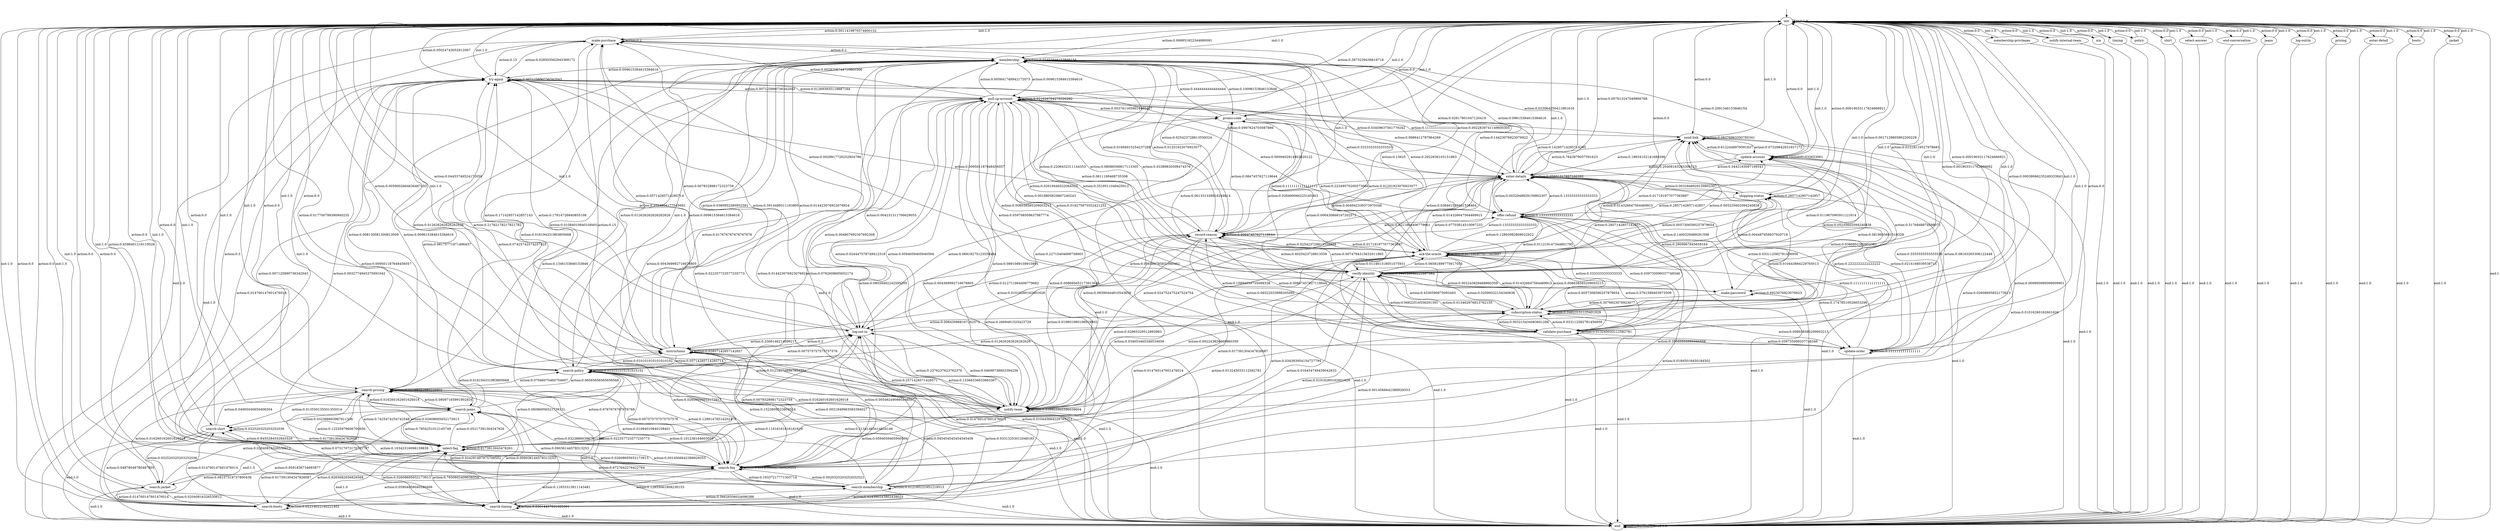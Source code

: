 digraph learned_mdp {
s0 [label="init"];
s1 [label="make-purchase"];
s2 [label="search-pricing"];
s3 [label="membership"];
s4 [label="search-boots"];
s5 [label="membership-privileges"];
s6 [label="try-again"];
s7 [label="record-reason"];
s8 [label="notify-team"];
s9 [label="log-out-in"];
s10 [label="offer-refund"];
s11 [label="update-account"];
s12 [label="subscription-status"];
s13 [label="notify-internal-team"];
s14 [label="n/a"];
s15 [label="search-timing"];
s16 [label="validate-purchase"];
s17 [label="timing"];
s18 [label="policy"];
s19 [label="search-jacket"];
s20 [label="select-faq"];
s21 [label="search-faq"];
s22 [label="shirt"];
s23 [label="verify-identity"];
s24 [label="instructions"];
s25 [label="select-answer"];
s26 [label="enter-details"];
s27 [label="ask-the-oracle"];
s28 [label="end-conversation"];
s29 [label="jeans"];
s30 [label="log-out/in"];
s31 [label="make-password"];
s32 [label="update-order"];
s33 [label="search-shirt"];
s34 [label="promo-code"];
s35 [label="pricing"];
s36 [label="send-link"];
s37 [label="enter-detail"];
s38 [label="shipping-status"];
s39 [label="search-jeans"];
s40 [label="pull-up-account"];
s41 [label="boots"];
s42 [label="search-policy"];
s43 [label="jacket"];
s44 [label="search-membership"];
s45 [label="end"];
s0 -> s0  [label="init:1.0"];
s0 -> s1  [label="action:0.0011419870574800152"];
s0 -> s2  [label="action:0.0"];
s0 -> s3  [label="action:0.006851922344880091"];
s0 -> s4  [label="action:0.0"];
s0 -> s5  [label="action:0.0"];
s0 -> s6  [label="action:0.05024743052912067"];
s0 -> s7  [label="action:0.0022839741149600305"];
s0 -> s8  [label="action:0.017700799390940235"];
s0 -> s9  [label="action:0.04453749524172059"];
s0 -> s10  [label="action:0.0"];
s0 -> s11  [label="action:0.0"];
s0 -> s12  [label="action:0.001903311762466692"];
s0 -> s13  [label="action:0.0"];
s0 -> s14  [label="action:0.0"];
s0 -> s15  [label="action:0.0"];
s0 -> s16  [label="action:0.00038066235249333843"];
s0 -> s17  [label="action:0.0"];
s0 -> s18  [label="action:0.0"];
s0 -> s19  [label="action:0.0"];
s0 -> s20  [label="action:0.0"];
s0 -> s21  [label="action:0.4598401218119528"];
s0 -> s22  [label="action:0.0"];
s0 -> s23  [label="action:0.01218119527978683"];
s0 -> s24  [label="action:0.0059002664636467455"];
s0 -> s25  [label="action:0.0"];
s0 -> s26  [label="action:0.007613247049866768"];
s0 -> s27  [label="action:0.0017129805862200228"];
s0 -> s28  [label="action:0.0"];
s0 -> s29  [label="action:0.0"];
s0 -> s30  [label="action:0.0"];
s0 -> s31  [label="action:0.00019033117624666921"];
s0 -> s32  [label="action:0.0"];
s0 -> s33  [label="action:0.0"];
s0 -> s34  [label="action:0.0"];
s0 -> s35  [label="action:0.0"];
s0 -> s36  [label="action:0.0"];
s0 -> s37  [label="action:0.0"];
s0 -> s38  [label="action:0.00019033117624666921"];
s0 -> s39  [label="action:0.0"];
s0 -> s40  [label="action:0.3873239436619718"];
s0 -> s41  [label="action:0.0"];
s0 -> s42  [label="action:0.0"];
s0 -> s43  [label="action:0.0"];
s0 -> s44  [label="action:0.0"];
s0 -> s45  [label="end:1"];
s1 -> s0  [label="init:1.0"];
s1 -> s1  [label="action:0.2"];
s1 -> s3  [label="action:0.2"];
s1 -> s6  [label="action:0.15"];
s1 -> s8  [label="action:0.15"];
s1 -> s21  [label="action:0.3"];
s1 -> s45 [label="end:1.0"];
s2 -> s0  [label="init:1.0"];
s2 -> s2  [label="action:0.02168021680216802"];
s2 -> s3  [label="action:0.01084010840108401"];
s2 -> s6  [label="action:0.008130081300813009"];
s2 -> s8  [label="action:0.016260162601626018"];
s2 -> s15  [label="action:0.07317073170731707"];
s2 -> s19  [label="action:0.016260162601626018"];
s2 -> s20  [label="action:0.7425474254742548"];
s2 -> s21  [label="action:0.01084010840108401"];
s2 -> s33  [label="action:0.013550135501355014"];
s2 -> s39  [label="action:0.016260162601626018"];
s2 -> s42  [label="action:0.07046070460704607"];
s2 -> s45 [label="end:1.0"];
s3 -> s0  [label="init:1.0"];
s3 -> s3  [label="action:0.02403846153846154"];
s3 -> s6  [label="action:0.009615384615384616"];
s3 -> s7  [label="action:0.01201923076923077"];
s3 -> s8  [label="action:0.004807692307692308"];
s3 -> s10  [label="action:0.14423076923076922"];
s3 -> s11  [label="action:0.2091346153846154"];
s3 -> s12  [label="action:0.01201923076923077"];
s3 -> s21  [label="action:0.1346153846153846"];
s3 -> s24  [label="action:0.014423076923076924"];
s3 -> s26  [label="action:0.09615384615384616"];
s3 -> s27  [label="action:0.15625"];
s3 -> s32  [label="action:0.038461538461538464"];
s3 -> s34  [label="action:0.10096153846153846"];
s3 -> s39  [label="action:0.009615384615384616"];
s3 -> s40  [label="action:0.009615384615384616"];
s3 -> s42  [label="action:0.009615384615384616"];
s3 -> s44  [label="action:0.014423076923076924"];
s3 -> s45 [label="end:1.0"];
s4 -> s0  [label="init:1.0"];
s4 -> s4  [label="action:0.02214022140221402"];
s4 -> s6  [label="action:0.014760147601476014"];
s4 -> s7  [label="action:0.014760147601476014"];
s4 -> s9  [label="action:0.014760147601476014"];
s4 -> s10  [label="action:0.01845018450184502"];
s4 -> s19  [label="action:0.014760147601476014"];
s4 -> s20  [label="action:0.8265682656826568"];
s4 -> s21  [label="action:0.05904059040590406"];
s4 -> s33  [label="action:0.014760147601476014"];
s4 -> s45 [label="end:1.0"];
s5 -> s0  [label="init:1.0"];
s5 -> s45 [label="end:1.0"];
s6 -> s0  [label="init:1.0"];
s6 -> s1  [label="action:0.028503562945368172"];
s6 -> s6  [label="action:0.007125890736342043"];
s6 -> s8  [label="action:0.06175771971496437"];
s6 -> s9  [label="action:0.5914489311163895"];
s6 -> s20  [label="action:0.009501187648456057"];
s6 -> s21  [label="action:0.007125890736342043"];
s6 -> s24  [label="action:0.17814726840855108"];
s6 -> s26  [label="action:0.0997624703087886"];
s6 -> s27  [label="action:0.009501187648456057"];
s6 -> s40  [label="action:0.007125890736342043"];
s6 -> s45 [label="end:1.0"];
s7 -> s0  [label="init:1.0"];
s7 -> s1  [label="action:0.025423728813559324"];
s7 -> s3  [label="action:0.01694915254237288"];
s7 -> s7  [label="action:0.00847457627118644"];
s7 -> s8  [label="action:0.2669491525423729"];
s7 -> s9  [label="action:0.012711864406779662"];
s7 -> s10  [label="action:0.0211864406779661"];
s7 -> s16  [label="action:0.00847457627118644"];
s7 -> s23  [label="action:0.4025423728813559"];
s7 -> s27  [label="action:0.025423728813559324"];
s7 -> s32  [label="action:0.09322033898305085"];
s7 -> s34  [label="action:0.0847457627118644"];
s7 -> s40  [label="action:0.03389830508474576"];
s7 -> s45 [label="end:1.0"];
s8 -> s0  [label="init:1.0"];
s8 -> s1  [label="action:0.21782178217821782"];
s8 -> s6  [label="action:0.07425742574257425"];
s8 -> s7  [label="action:0.019801980198019802"];
s8 -> s8  [label="action:0.039603960396039604"];
s8 -> s9  [label="action:0.2376237623762376"];
s8 -> s11  [label="action:0.009900990099009901"];
s8 -> s21  [label="action:0.0594059405940594"];
s8 -> s23  [label="action:0.034653465346534656"];
s8 -> s24  [label="action:0.13366336633663367"];
s8 -> s26  [label="action:0.024752475247524754"];
s8 -> s34  [label="action:0.0891089108910891"];
s8 -> s40  [label="action:0.0594059405940594"];
s8 -> s45 [label="end:1.0"];
s9 -> s0  [label="init:1.0"];
s9 -> s1  [label="action:0.007832898172323759"];
s9 -> s4  [label="action:0.010443864229765013"];
s9 -> s6  [label="action:0.3524804177545692"];
s9 -> s8  [label="action:0.04699738903394256"];
s9 -> s21  [label="action:0.007832898172323759"];
s9 -> s24  [label="action:0.3368146214099217"];
s9 -> s26  [label="action:0.22715404699738903"];
s9 -> s38  [label="action:0.010443864229765013"];
s9 -> s45 [label="end:1.0"];
s10 -> s0  [label="init:1.0"];
s10 -> s7  [label="action:0.13333333333333333"];
s10 -> s10  [label="action:0.13333333333333333"];
s10 -> s16  [label="action:0.3333333333333333"];
s10 -> s21  [label="action:0.26666666666666666"];
s10 -> s26  [label="action:0.13333333333333333"];
s10 -> s45 [label="end:1.0"];
s11 -> s0  [label="init:1.0"];
s11 -> s11  [label="action:0.10204081632653061"];
s11 -> s26  [label="action:0.20408163265306123"];
s11 -> s32  [label="action:0.08163265306122448"];
s11 -> s36  [label="action:0.6122448979591837"];
s11 -> s45 [label="end:1.0"];
s12 -> s0  [label="init:1.0"];
s12 -> s9  [label="action:0.006430868167202572"];
s12 -> s11  [label="action:0.0819935691318328"];
s12 -> s12  [label="action:0.04823151125401929"];
s12 -> s16  [label="action:0.003215434083601286"];
s12 -> s23  [label="action:0.02090032154340836"];
s12 -> s26  [label="action:0.2909967845659164"];
s12 -> s27  [label="action:0.008038585209003215"];
s12 -> s32  [label="action:0.008038585209003215"];
s12 -> s34  [label="action:0.006430868167202572"];
s12 -> s36  [label="action:0.5176848874598071"];
s12 -> s40  [label="action:0.008038585209003215"];
s12 -> s45 [label="end:1.0"];
s13 -> s0  [label="init:1.0"];
s13 -> s45 [label="end:1.0"];
s14 -> s0  [label="init:1.0"];
s14 -> s45 [label="end:1.0"];
s15 -> s0  [label="init:1.0"];
s15 -> s2  [label="action:0.09036144578313253"];
s15 -> s15  [label="action:0.03614457831325301"];
s15 -> s20  [label="action:0.7650602409638554"];
s15 -> s39  [label="action:0.009036144578313253"];
s15 -> s42  [label="action:0.03313253012048193"];
s15 -> s44  [label="action:0.06626506024096386"];
s15 -> s45 [label="end:1.0"];
s16 -> s0  [label="init:1.0"];
s16 -> s3  [label="action:0.026490066225165563"];
s16 -> s7  [label="action:0.15894039735099338"];
s16 -> s8  [label="action:0.013245033112582781"];
s16 -> s10  [label="action:0.039735099337748346"];
s16 -> s12  [label="action:0.033112582781456956"];
s16 -> s16  [label="action:0.013245033112582781"];
s16 -> s23  [label="action:0.06622516556291391"];
s16 -> s26  [label="action:0.033112582781456956"];
s16 -> s27  [label="action:0.5761589403973509"];
s16 -> s32  [label="action:0.039735099337748346"];
s16 -> s45 [label="end:1.0"];
s17 -> s0  [label="init:1.0"];
s17 -> s45 [label="end:1.0"];
s18 -> s0  [label="init:1.0"];
s18 -> s45 [label="end:1.0"];
s19 -> s0  [label="init:1.0"];
s19 -> s4  [label="action:0.02040816326530612"];
s19 -> s20  [label="action:0.9591836734693877"];
s19 -> s39  [label="action:0.02040816326530612"];
s19 -> s45 [label="end:1.0"];
s20 -> s0  [label="init:1.0"];
s20 -> s2  [label="action:0.02608695652173913"];
s20 -> s4  [label="action:0.017391304347826087"];
s20 -> s15  [label="action:0.02608695652173913"];
s20 -> s20  [label="action:0.6173913043478261"];
s20 -> s21  [label="action:0.02608695652173913"];
s20 -> s24  [label="action:0.02608695652173913"];
s20 -> s27  [label="action:0.017391304347826087"];
s20 -> s33  [label="action:0.017391304347826087"];
s20 -> s34  [label="action:0.008695652173913044"];
s20 -> s36  [label="action:0.02608695652173913"];
s20 -> s39  [label="action:0.05217391304347826"];
s20 -> s40  [label="action:0.0782608695652174"];
s20 -> s42  [label="action:0.06086956521739131"];
s20 -> s45 [label="end:1.0"];
s21 -> s0  [label="init:1.0"];
s21 -> s2  [label="action:0.12235979606700656"];
s21 -> s3  [label="action:0.004369992716678805"];
s21 -> s4  [label="action:0.11653313911143481"];
s21 -> s6  [label="action:0.0032774945375091042"];
s21 -> s9  [label="action:0.005462490895848507"];
s21 -> s12  [label="action:0.0014566642388929353"];
s21 -> s15  [label="action:0.12855061908230153"];
s21 -> s19  [label="action:0.08157319737800436"];
s21 -> s20  [label="action:0.0014566642388929353"];
s21 -> s21  [label="action:0.0014566642388929353"];
s21 -> s24  [label="action:0.0021849963583394027"];
s21 -> s33  [label="action:0.10342316096139839"];
s21 -> s39  [label="action:0.101238164603059"];
s21 -> s40  [label="action:0.004369992716678805"];
s21 -> s42  [label="action:0.12891478514202476"];
s21 -> s44  [label="action:0.19337217771303714"];
s21 -> s45 [label="end:1.0"];
s22 -> s0  [label="init:1.0"];
s22 -> s45 [label="end:1.0"];
s23 -> s0  [label="init:1.0"];
s23 -> s1  [label="action:0.0029917726252804786"];
s23 -> s3  [label="action:0.2206432311144353"];
s23 -> s7  [label="action:0.0074794315632011965"];
s23 -> s8  [label="action:0.002243829468960359"];
s23 -> s10  [label="action:0.011219147344801795"];
s23 -> s11  [label="action:0.011967090501121914"];
s23 -> s12  [label="action:0.4330590875093493"];
s23 -> s16  [label="action:0.013462976813762155"];
s23 -> s21  [label="action:0.016454749439042633"];
s23 -> s23  [label="action:0.044128646222887064"];
s23 -> s26  [label="action:0.07703814510097233"];
s23 -> s27  [label="action:0.06581899775617053"];
s23 -> s31  [label="action:0.002243829468960359"];
s23 -> s34  [label="action:0.061331338818249814"];
s23 -> s36  [label="action:0.005235602094240838"];
s23 -> s38  [label="action:0.004487658937920718"];
s23 -> s40  [label="action:0.02019446522064323"];
s23 -> s45 [label="end:1.0"];
s24 -> s0  [label="init:1.0"];
s24 -> s1  [label="action:0.05714285714285714"];
s24 -> s3  [label="action:0.0380952380952381"];
s24 -> s6  [label="action:0.17142857142857143"];
s24 -> s8  [label="action:0.2571428571428571"];
s24 -> s9  [label="action:0.2"];
s24 -> s21  [label="action:0.1523809523809524"];
s24 -> s24  [label="action:0.02857142857142857"];
s24 -> s36  [label="action:0.0380952380952381"];
s24 -> s42  [label="action:0.05714285714285714"];
s24 -> s45 [label="end:1.0"];
s25 -> s0  [label="init:1.0"];
s25 -> s45 [label="end:1.0"];
s26 -> s0  [label="init:1.0"];
s26 -> s1  [label="action:0.023064250411861616"];
s26 -> s6  [label="action:0.03459637561779242"];
s26 -> s7  [label="action:0.004942339373970346"];
s26 -> s8  [label="action:0.09390444810543658"];
s26 -> s9  [label="action:0.06919275123558484"];
s26 -> s10  [label="action:0.0032948929159802307"];
s26 -> s11  [label="action:0.3443163097199341"];
s26 -> s24  [label="action:0.006589785831960461"];
s26 -> s26  [label="action:0.05601317957166392"];
s26 -> s31  [label="action:0.1400329489291598"];
s26 -> s32  [label="action:0.0214168039538715"];
s26 -> s36  [label="action:0.19934102141680396"];
s26 -> s38  [label="action:0.0032948929159802307"];
s26 -> s45 [label="end:1.0"];
s27 -> s0  [label="init:1.0"];
s27 -> s3  [label="action:0.2922636103151863"];
s27 -> s7  [label="action:0.017191977077363897"];
s27 -> s8  [label="action:0.02865329512893983"];
s27 -> s10  [label="action:0.12893982808022922"];
s27 -> s11  [label="action:0.014326647564469915"];
s27 -> s12  [label="action:0.014326647564469915"];
s27 -> s16  [label="action:0.0057306590257879654"];
s27 -> s21  [label="action:0.034383954154727794"];
s27 -> s23  [label="action:0.011461318051575931"];
s27 -> s26  [label="action:0.014326647564469915"];
s27 -> s27  [label="action:0.017191977077363897"];
s27 -> s32  [label="action:0.17478510028653296"];
s27 -> s34  [label="action:0.22349570200573066"];
s27 -> s36  [label="action:0.017191977077363897"];
s27 -> s38  [label="action:0.0057306590257879654"];
s27 -> s45 [label="end:1.0"];
s28 -> s0  [label="init:1.0"];
s28 -> s45 [label="end:1.0"];
s29 -> s0  [label="init:1.0"];
s29 -> s45 [label="end:1.0"];
s30 -> s0  [label="init:1.0"];
s30 -> s45 [label="end:1.0"];
s31 -> s0  [label="init:1.0"];
s31 -> s12  [label="action:0.3076923076923077"];
s31 -> s31  [label="action:0.6923076923076923"];
s31 -> s45 [label="end:1.0"];
s32 -> s0  [label="init:1.0"];
s32 -> s10  [label="action:0.1111111111111111"];
s32 -> s11  [label="action:0.5555555555555556"];
s32 -> s26  [label="action:0.2222222222222222"];
s32 -> s32  [label="action:0.1111111111111111"];
s32 -> s45 [label="end:1.0"];
s33 -> s0  [label="init:1.0"];
s33 -> s2  [label="action:0.04065040650406504"];
s33 -> s4  [label="action:0.04878048780487805"];
s33 -> s19  [label="action:0.032520325203252036"];
s33 -> s20  [label="action:0.8455284552845529"];
s33 -> s33  [label="action:0.032520325203252036"];
s33 -> s45 [label="end:1.0"];
s34 -> s0  [label="init:1.0"];
s34 -> s3  [label="action:0.4444444444444444"];
s34 -> s26  [label="action:0.3333333333333333"];
s34 -> s27  [label="action:0.1111111111111111"];
s34 -> s36  [label="action:0.1111111111111111"];
s34 -> s45 [label="end:1.0"];
s35 -> s0  [label="init:1.0"];
s35 -> s45 [label="end:1.0"];
s36 -> s0  [label="init:1.0"];
s36 -> s11  [label="action:0.07329842931937172"];
s36 -> s12  [label="action:0.05235602094240838"];
s36 -> s26  [label="action:0.7643979057591623"];
s36 -> s36  [label="action:0.08376963350785341"];
s36 -> s40  [label="action:0.02617801047120419"];
s36 -> s45 [label="end:1.0"];
s37 -> s0  [label="init:1.0"];
s37 -> s45 [label="end:1.0"];
s38 -> s0  [label="init:1.0"];
s38 -> s10  [label="action:0.2857142857142857"];
s38 -> s27  [label="action:0.2857142857142857"];
s38 -> s38  [label="action:0.2857142857142857"];
s38 -> s40  [label="action:0.14285714285714285"];
s38 -> s45 [label="end:1.0"];
s39 -> s0  [label="init:1.0"];
s39 -> s2  [label="action:0.08097165991902834"];
s39 -> s3  [label="action:0.016194331983805668"];
s39 -> s9  [label="action:0.012145748987854251"];
s39 -> s15  [label="action:0.024291497975708502"];
s39 -> s20  [label="action:0.7854251012145749"];
s39 -> s21  [label="action:0.032388663967611336"];
s39 -> s24  [label="action:0.016194331983805668"];
s39 -> s33  [label="action:0.032388663967611336"];
s39 -> s45 [label="end:1.0"];
s40 -> s0  [label="init:1.0"];
s40 -> s1  [label="action:0.0028208744710860366"];
s40 -> s3  [label="action:0.005641748942172073"];
s40 -> s6  [label="action:0.012693935119887164"];
s40 -> s7  [label="action:0.08086506817113305"];
s40 -> s8  [label="action:0.024447578749412318"];
s40 -> s9  [label="action:0.004231311706629055"];
s40 -> s10  [label="action:0.0009402914903620122"];
s40 -> s12  [label="action:0.019275975552421252"];
s40 -> s16  [label="action:0.059708509637987774"];
s40 -> s21  [label="action:0.08039492242595205"];
s40 -> s23  [label="action:0.5519511048425012"];
s40 -> s26  [label="action:0.0686412787964269"];
s40 -> s27  [label="action:0.0611189468735308"];
s40 -> s31  [label="action:0.0018805829807240243"];
s40 -> s34  [label="action:0.0037611659614480487"];
s40 -> s40  [label="action:0.021626704278326282"];
s40 -> s45 [label="end:1.0"];
s41 -> s0  [label="init:1.0"];
s41 -> s45 [label="end:1.0"];
s42 -> s0  [label="init:1.0"];
s42 -> s2  [label="action:0.06565656565656566"];
s42 -> s3  [label="action:0.012626262626262626"];
s42 -> s6  [label="action:0.012626262626262626"];
s42 -> s9  [label="action:0.007575757575757576"];
s42 -> s12  [label="action:0.012626262626262626"];
s42 -> s15  [label="action:0.045454545454545456"];
s42 -> s20  [label="action:0.6767676767676768"];
s42 -> s21  [label="action:0.007575757575757576"];
s42 -> s24  [label="action:0.010101010101010102"];
s42 -> s40  [label="action:0.017676767676767676"];
s42 -> s42  [label="action:0.015151515151515152"];
s42 -> s44  [label="action:0.11616161616161616"];
s42 -> s45 [label="end:1.0"];
s43 -> s0  [label="init:1.0"];
s43 -> s45 [label="end:1.0"];
s44 -> s0  [label="init:1.0"];
s44 -> s2  [label="action:0.022357723577235773"];
s44 -> s3  [label="action:0.022357723577235773"];
s44 -> s15  [label="action:0.024390243902439025"];
s44 -> s20  [label="action:0.6727642276422764"];
s44 -> s21  [label="action:0.0020325203252032522"];
s44 -> s23  [label="action:0.01016260162601626"];
s44 -> s36  [label="action:0.01016260162601626"];
s44 -> s40  [label="action:0.01016260162601626"];
s44 -> s42  [label="action:0.21341463414634146"];
s44 -> s44  [label="action:0.012195121951219513"];
s44 -> s45 [label="end:1.0"];
s45 -> s45 [label="init:1.0"];
s45 -> s45  [label="action:1.0"];
s45 -> s45  [label="end:1.0"];
__start0 [label="", shape=none];
__start0 -> s0  [label=""];
}